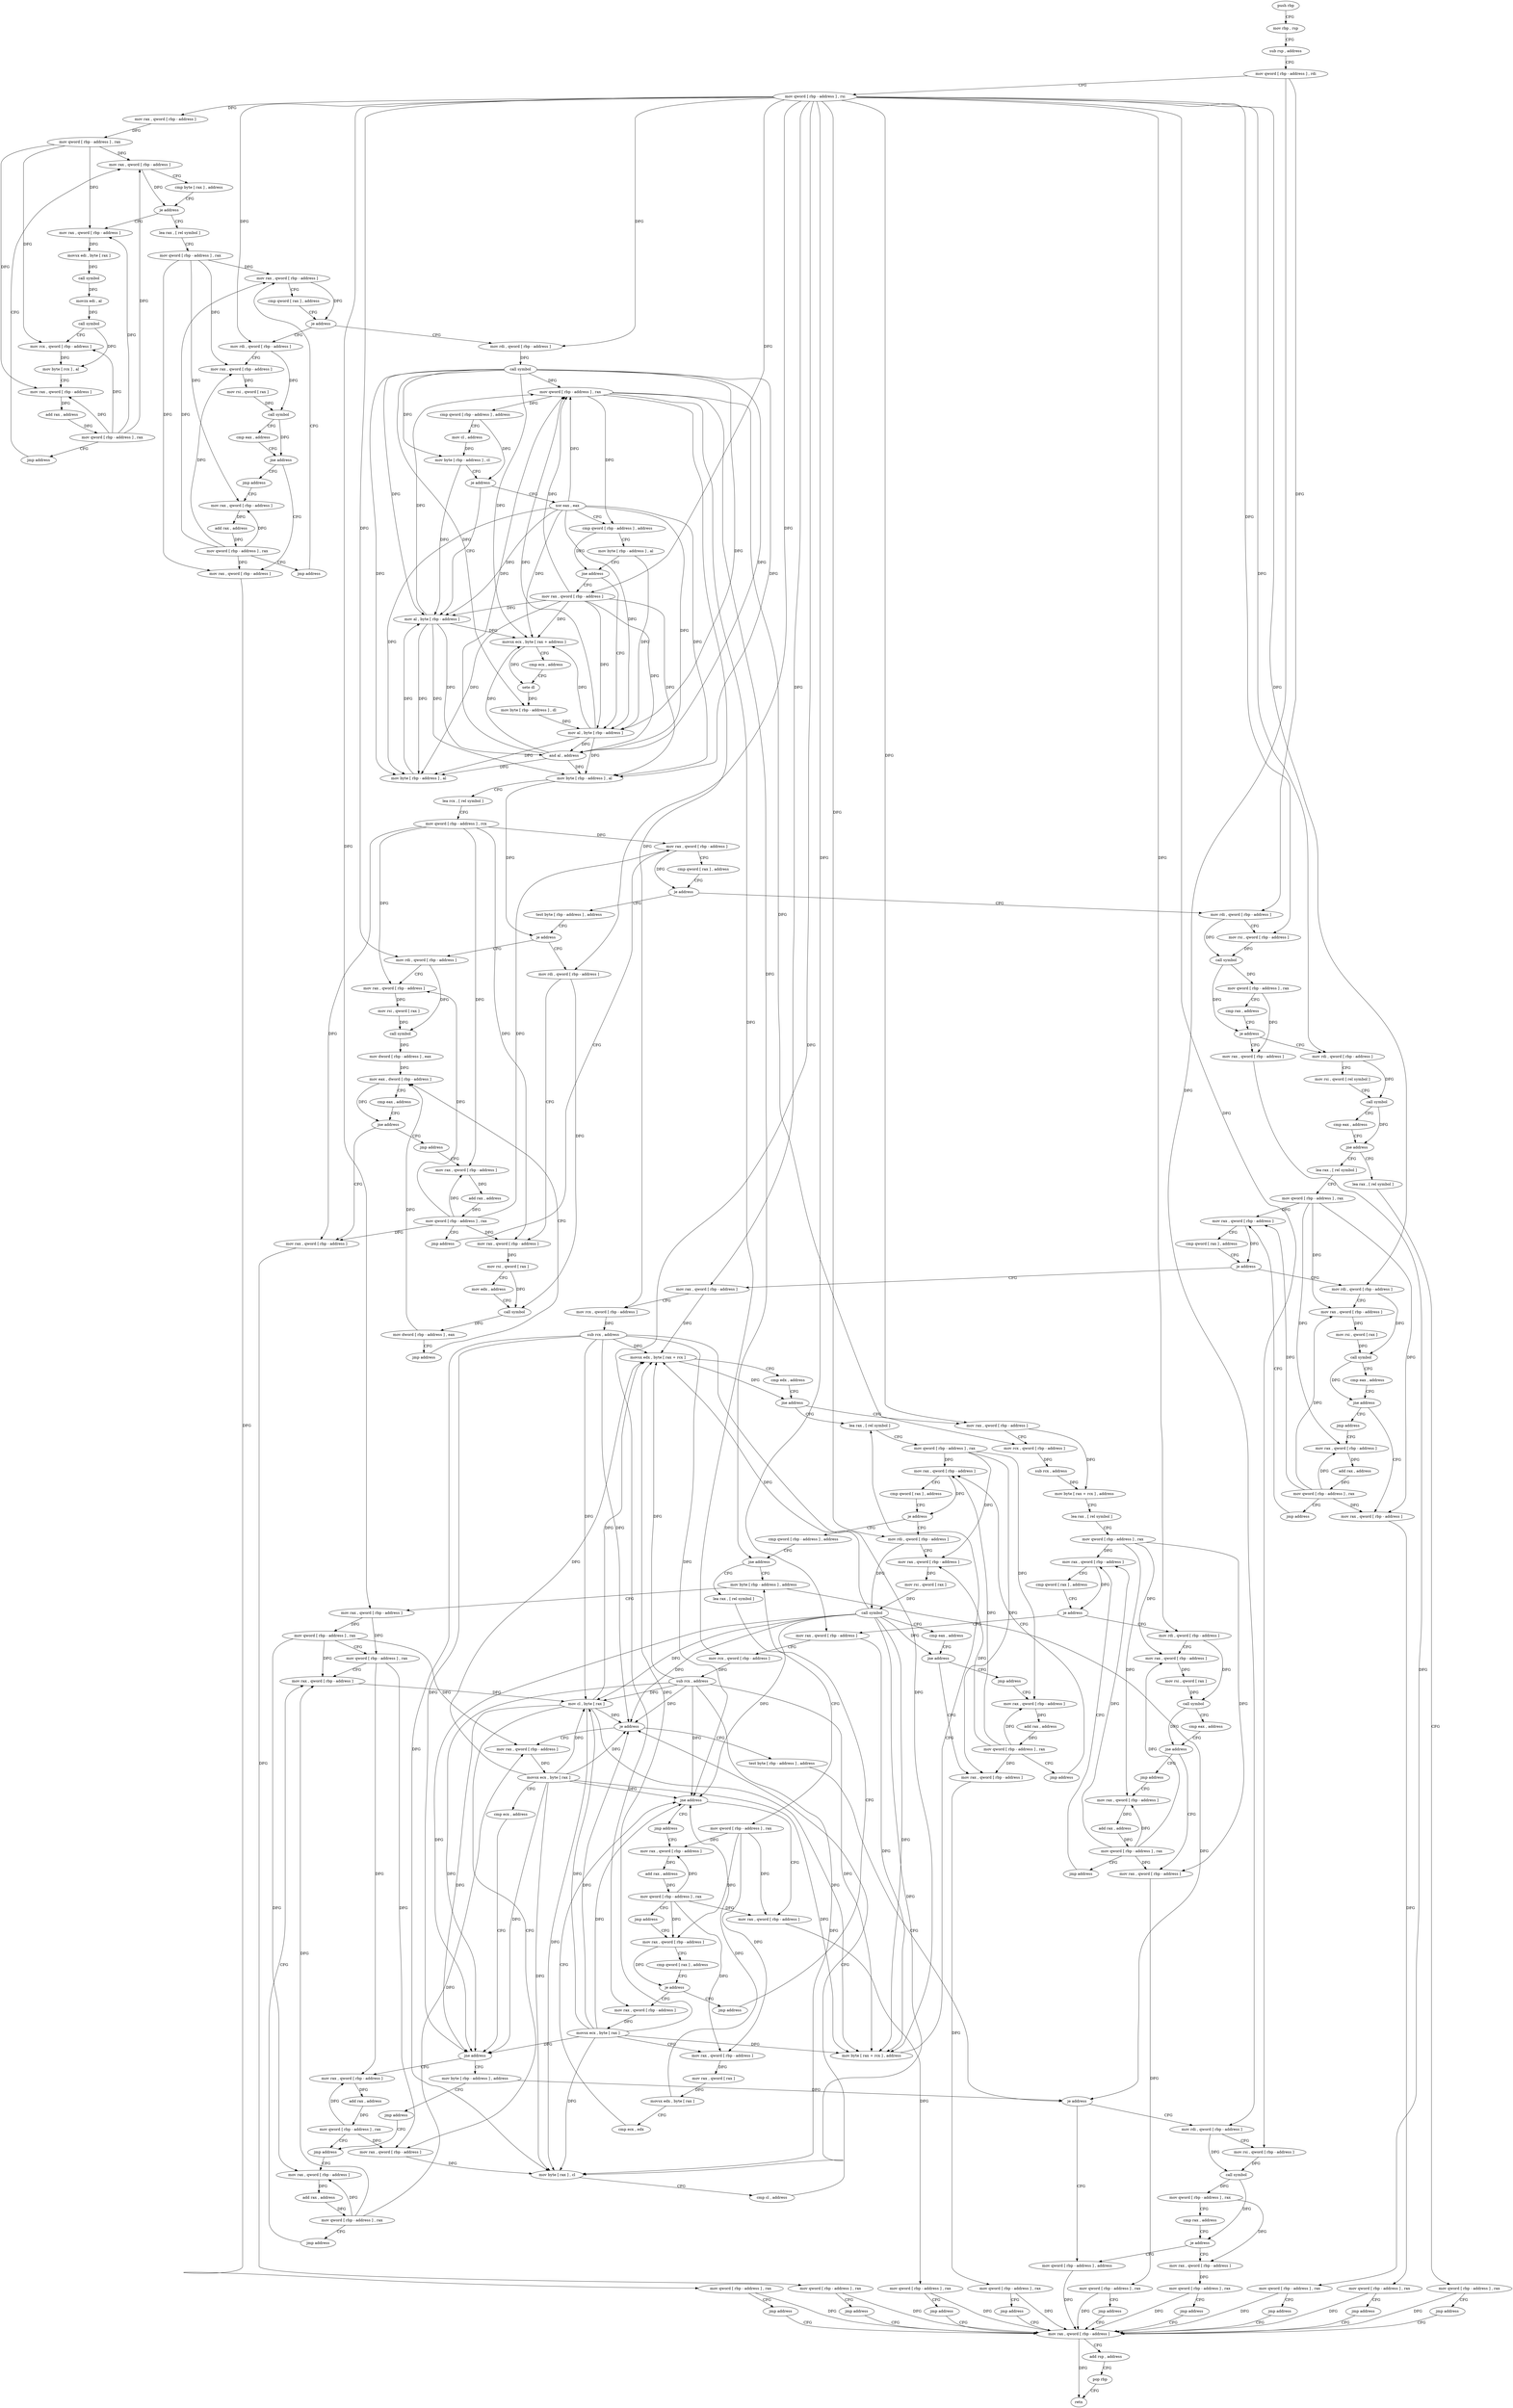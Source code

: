 digraph "func" {
"362544" [label = "push rbp" ]
"362545" [label = "mov rbp , rsp" ]
"362548" [label = "sub rsp , address" ]
"362552" [label = "mov qword [ rbp - address ] , rdi" ]
"362556" [label = "mov qword [ rbp - address ] , rsi" ]
"362560" [label = "mov rax , qword [ rbp - address ]" ]
"362564" [label = "mov qword [ rbp - address ] , rax" ]
"362568" [label = "mov rax , qword [ rbp - address ]" ]
"362626" [label = "lea rax , [ rel symbol ]" ]
"362633" [label = "mov qword [ rbp - address ] , rax" ]
"362637" [label = "mov rax , qword [ rbp - address ]" ]
"362581" [label = "mov rax , qword [ rbp - address ]" ]
"362585" [label = "movsx edi , byte [ rax ]" ]
"362588" [label = "call symbol" ]
"362593" [label = "movzx edi , al" ]
"362596" [label = "call symbol" ]
"362601" [label = "mov rcx , qword [ rbp - address ]" ]
"362605" [label = "mov byte [ rcx ] , al" ]
"362607" [label = "mov rax , qword [ rbp - address ]" ]
"362611" [label = "add rax , address" ]
"362617" [label = "mov qword [ rbp - address ] , rax" ]
"362621" [label = "jmp address" ]
"362713" [label = "mov rdi , qword [ rbp - address ]" ]
"362717" [label = "call symbol" ]
"362722" [label = "mov qword [ rbp - address ] , rax" ]
"362726" [label = "cmp qword [ rbp - address ] , address" ]
"362731" [label = "mov cl , address" ]
"362733" [label = "mov byte [ rbp - address ] , cl" ]
"362736" [label = "je address" ]
"362781" [label = "mov al , byte [ rbp - address ]" ]
"362742" [label = "xor eax , eax" ]
"362651" [label = "mov rdi , qword [ rbp - address ]" ]
"362655" [label = "mov rax , qword [ rbp - address ]" ]
"362659" [label = "mov rsi , qword [ rax ]" ]
"362662" [label = "call symbol" ]
"362667" [label = "cmp eax , address" ]
"362670" [label = "jne address" ]
"362689" [label = "jmp address" ]
"362676" [label = "mov rax , qword [ rbp - address ]" ]
"362572" [label = "cmp byte [ rax ] , address" ]
"362575" [label = "je address" ]
"362784" [label = "and al , address" ]
"362786" [label = "mov byte [ rbp - address ] , al" ]
"362789" [label = "lea rcx , [ rel symbol ]" ]
"362796" [label = "mov qword [ rbp - address ] , rcx" ]
"362800" [label = "mov rax , qword [ rbp - address ]" ]
"362744" [label = "cmp qword [ rbp - address ] , address" ]
"362749" [label = "mov byte [ rbp - address ] , al" ]
"362752" [label = "jne address" ]
"362775" [label = "mov al , byte [ rbp - address ]" ]
"362758" [label = "mov rax , qword [ rbp - address ]" ]
"362694" [label = "mov rax , qword [ rbp - address ]" ]
"362680" [label = "mov qword [ rbp - address ] , rax" ]
"362684" [label = "jmp address" ]
"363590" [label = "mov rax , qword [ rbp - address ]" ]
"362921" [label = "mov rdi , qword [ rbp - address ]" ]
"362925" [label = "mov rsi , qword [ rbp - address ]" ]
"362929" [label = "call symbol" ]
"362934" [label = "mov qword [ rbp - address ] , rax" ]
"362938" [label = "cmp rax , address" ]
"362942" [label = "je address" ]
"362961" [label = "mov rdi , qword [ rbp - address ]" ]
"362948" [label = "mov rax , qword [ rbp - address ]" ]
"362814" [label = "test byte [ rbp - address ] , address" ]
"362818" [label = "je address" ]
"362853" [label = "mov rdi , qword [ rbp - address ]" ]
"362824" [label = "mov rdi , qword [ rbp - address ]" ]
"362778" [label = "mov byte [ rbp - address ] , al" ]
"362762" [label = "movsx ecx , byte [ rax + address ]" ]
"362766" [label = "cmp ecx , address" ]
"362769" [label = "sete dl" ]
"362772" [label = "mov byte [ rbp - address ] , dl" ]
"362698" [label = "add rax , address" ]
"362704" [label = "mov qword [ rbp - address ] , rax" ]
"362708" [label = "jmp address" ]
"363594" [label = "add rsp , address" ]
"363598" [label = "pop rbp" ]
"363599" [label = "retn" ]
"362965" [label = "mov rsi , qword [ rel symbol ]" ]
"362972" [label = "call symbol" ]
"362977" [label = "cmp eax , address" ]
"362980" [label = "jne address" ]
"363002" [label = "lea rax , [ rel symbol ]" ]
"362986" [label = "lea rax , [ rel symbol ]" ]
"362952" [label = "mov qword [ rbp - address ] , rax" ]
"362956" [label = "jmp address" ]
"362857" [label = "mov rax , qword [ rbp - address ]" ]
"362861" [label = "mov rsi , qword [ rax ]" ]
"362864" [label = "call symbol" ]
"362869" [label = "mov dword [ rbp - address ] , eax" ]
"362872" [label = "mov eax , dword [ rbp - address ]" ]
"362828" [label = "mov rax , qword [ rbp - address ]" ]
"362832" [label = "mov rsi , qword [ rax ]" ]
"362835" [label = "mov edx , address" ]
"362840" [label = "call symbol" ]
"362845" [label = "mov dword [ rbp - address ] , eax" ]
"362848" [label = "jmp address" ]
"362641" [label = "cmp qword [ rax ] , address" ]
"362645" [label = "je address" ]
"363009" [label = "mov qword [ rbp - address ] , rax" ]
"363013" [label = "mov rax , qword [ rbp - address ]" ]
"362993" [label = "mov qword [ rbp - address ] , rax" ]
"362997" [label = "jmp address" ]
"362897" [label = "jmp address" ]
"362902" [label = "mov rax , qword [ rbp - address ]" ]
"362884" [label = "mov rax , qword [ rbp - address ]" ]
"362888" [label = "mov qword [ rbp - address ] , rax" ]
"362892" [label = "jmp address" ]
"362875" [label = "cmp eax , address" ]
"362878" [label = "jne address" ]
"363089" [label = "mov rax , qword [ rbp - address ]" ]
"363093" [label = "mov rcx , qword [ rbp - address ]" ]
"363097" [label = "sub rcx , address" ]
"363104" [label = "movsx edx , byte [ rax + rcx ]" ]
"363108" [label = "cmp edx , address" ]
"363111" [label = "jne address" ]
"363242" [label = "lea rax , [ rel symbol ]" ]
"363117" [label = "mov rax , qword [ rbp - address ]" ]
"363027" [label = "mov rdi , qword [ rbp - address ]" ]
"363031" [label = "mov rax , qword [ rbp - address ]" ]
"363035" [label = "mov rsi , qword [ rax ]" ]
"363038" [label = "call symbol" ]
"363043" [label = "cmp eax , address" ]
"363046" [label = "jne address" ]
"363065" [label = "jmp address" ]
"363052" [label = "mov rax , qword [ rbp - address ]" ]
"362906" [label = "add rax , address" ]
"362912" [label = "mov qword [ rbp - address ] , rax" ]
"362916" [label = "jmp address" ]
"363249" [label = "mov qword [ rbp - address ] , rax" ]
"363253" [label = "mov rax , qword [ rbp - address ]" ]
"363121" [label = "mov rcx , qword [ rbp - address ]" ]
"363125" [label = "sub rcx , address" ]
"363132" [label = "mov byte [ rax + rcx ] , address" ]
"363136" [label = "lea rax , [ rel symbol ]" ]
"363143" [label = "mov qword [ rbp - address ] , rax" ]
"363147" [label = "mov rax , qword [ rbp - address ]" ]
"363070" [label = "mov rax , qword [ rbp - address ]" ]
"363056" [label = "mov qword [ rbp - address ] , rax" ]
"363060" [label = "jmp address" ]
"362804" [label = "cmp qword [ rax ] , address" ]
"362808" [label = "je address" ]
"363329" [label = "cmp qword [ rbp - address ] , address" ]
"363334" [label = "jne address" ]
"363432" [label = "mov byte [ rbp - address ] , address" ]
"363340" [label = "lea rax , [ rel symbol ]" ]
"363267" [label = "mov rdi , qword [ rbp - address ]" ]
"363271" [label = "mov rax , qword [ rbp - address ]" ]
"363275" [label = "mov rsi , qword [ rax ]" ]
"363278" [label = "call symbol" ]
"363283" [label = "cmp eax , address" ]
"363286" [label = "jne address" ]
"363305" [label = "jmp address" ]
"363292" [label = "mov rax , qword [ rbp - address ]" ]
"363223" [label = "mov rax , qword [ rbp - address ]" ]
"363227" [label = "mov rcx , qword [ rbp - address ]" ]
"363231" [label = "sub rcx , address" ]
"363238" [label = "mov byte [ rax + rcx ] , address" ]
"363161" [label = "mov rdi , qword [ rbp - address ]" ]
"363165" [label = "mov rax , qword [ rbp - address ]" ]
"363169" [label = "mov rsi , qword [ rax ]" ]
"363172" [label = "call symbol" ]
"363177" [label = "cmp eax , address" ]
"363180" [label = "jne address" ]
"363199" [label = "jmp address" ]
"363186" [label = "mov rax , qword [ rbp - address ]" ]
"363074" [label = "add rax , address" ]
"363080" [label = "mov qword [ rbp - address ] , rax" ]
"363084" [label = "jmp address" ]
"363436" [label = "mov rax , qword [ rbp - address ]" ]
"363440" [label = "mov qword [ rbp - address ] , rax" ]
"363444" [label = "mov qword [ rbp - address ] , rax" ]
"363448" [label = "mov rax , qword [ rbp - address ]" ]
"363347" [label = "mov qword [ rbp - address ] , rax" ]
"363351" [label = "mov rax , qword [ rbp - address ]" ]
"363310" [label = "mov rax , qword [ rbp - address ]" ]
"363296" [label = "mov qword [ rbp - address ] , rax" ]
"363300" [label = "jmp address" ]
"363204" [label = "mov rax , qword [ rbp - address ]" ]
"363190" [label = "mov qword [ rbp - address ] , rax" ]
"363194" [label = "jmp address" ]
"363017" [label = "cmp qword [ rax ] , address" ]
"363021" [label = "je address" ]
"363532" [label = "test byte [ rbp - address ] , address" ]
"363536" [label = "je address" ]
"363582" [label = "mov qword [ rbp - address ] , address" ]
"363542" [label = "mov rdi , qword [ rbp - address ]" ]
"363469" [label = "mov rax , qword [ rbp - address ]" ]
"363473" [label = "movsx ecx , byte [ rax ]" ]
"363476" [label = "cmp ecx , address" ]
"363479" [label = "jne address" ]
"363494" [label = "mov rax , qword [ rbp - address ]" ]
"363485" [label = "mov byte [ rbp - address ] , address" ]
"363427" [label = "jmp address" ]
"363365" [label = "mov rax , qword [ rbp - address ]" ]
"363369" [label = "movsx ecx , byte [ rax ]" ]
"363372" [label = "mov rax , qword [ rbp - address ]" ]
"363376" [label = "mov rax , qword [ rax ]" ]
"363379" [label = "movsx edx , byte [ rax ]" ]
"363382" [label = "cmp ecx , edx" ]
"363384" [label = "jne address" ]
"363403" [label = "jmp address" ]
"363390" [label = "mov rax , qword [ rbp - address ]" ]
"363314" [label = "add rax , address" ]
"363320" [label = "mov qword [ rbp - address ] , rax" ]
"363324" [label = "jmp address" ]
"363208" [label = "add rax , address" ]
"363214" [label = "mov qword [ rbp - address ] , rax" ]
"363218" [label = "jmp address" ]
"363546" [label = "mov rsi , qword [ rbp - address ]" ]
"363550" [label = "call symbol" ]
"363555" [label = "mov qword [ rbp - address ] , rax" ]
"363559" [label = "cmp rax , address" ]
"363563" [label = "je address" ]
"363569" [label = "mov rax , qword [ rbp - address ]" ]
"363498" [label = "add rax , address" ]
"363504" [label = "mov qword [ rbp - address ] , rax" ]
"363508" [label = "jmp address" ]
"363489" [label = "jmp address" ]
"363408" [label = "mov rax , qword [ rbp - address ]" ]
"363394" [label = "mov qword [ rbp - address ] , rax" ]
"363398" [label = "jmp address" ]
"363257" [label = "cmp qword [ rax ] , address" ]
"363261" [label = "je address" ]
"363151" [label = "cmp qword [ rax ] , address" ]
"363155" [label = "je address" ]
"363573" [label = "mov qword [ rbp - address ] , rax" ]
"363577" [label = "jmp address" ]
"363513" [label = "mov rax , qword [ rbp - address ]" ]
"363517" [label = "add rax , address" ]
"363523" [label = "mov qword [ rbp - address ] , rax" ]
"363527" [label = "jmp address" ]
"363412" [label = "add rax , address" ]
"363418" [label = "mov qword [ rbp - address ] , rax" ]
"363422" [label = "jmp address" ]
"363452" [label = "mov cl , byte [ rax ]" ]
"363454" [label = "mov rax , qword [ rbp - address ]" ]
"363458" [label = "mov byte [ rax ] , cl" ]
"363460" [label = "cmp cl , address" ]
"363463" [label = "je address" ]
"363355" [label = "cmp qword [ rax ] , address" ]
"363359" [label = "je address" ]
"362544" -> "362545" [ label = "CFG" ]
"362545" -> "362548" [ label = "CFG" ]
"362548" -> "362552" [ label = "CFG" ]
"362552" -> "362556" [ label = "CFG" ]
"362552" -> "362921" [ label = "DFG" ]
"362552" -> "363542" [ label = "DFG" ]
"362556" -> "362560" [ label = "DFG" ]
"362556" -> "362713" [ label = "DFG" ]
"362556" -> "362651" [ label = "DFG" ]
"362556" -> "362758" [ label = "DFG" ]
"362556" -> "362925" [ label = "DFG" ]
"362556" -> "362961" [ label = "DFG" ]
"362556" -> "362853" [ label = "DFG" ]
"362556" -> "362824" [ label = "DFG" ]
"362556" -> "363089" [ label = "DFG" ]
"362556" -> "363027" [ label = "DFG" ]
"362556" -> "363117" [ label = "DFG" ]
"362556" -> "363267" [ label = "DFG" ]
"362556" -> "363223" [ label = "DFG" ]
"362556" -> "363161" [ label = "DFG" ]
"362556" -> "363436" [ label = "DFG" ]
"362556" -> "363365" [ label = "DFG" ]
"362556" -> "363546" [ label = "DFG" ]
"362560" -> "362564" [ label = "DFG" ]
"362564" -> "362568" [ label = "DFG" ]
"362564" -> "362581" [ label = "DFG" ]
"362564" -> "362601" [ label = "DFG" ]
"362564" -> "362607" [ label = "DFG" ]
"362568" -> "362572" [ label = "CFG" ]
"362568" -> "362575" [ label = "DFG" ]
"362626" -> "362633" [ label = "CFG" ]
"362633" -> "362637" [ label = "DFG" ]
"362633" -> "362655" [ label = "DFG" ]
"362633" -> "362676" [ label = "DFG" ]
"362633" -> "362694" [ label = "DFG" ]
"362637" -> "362641" [ label = "CFG" ]
"362637" -> "362645" [ label = "DFG" ]
"362581" -> "362585" [ label = "DFG" ]
"362585" -> "362588" [ label = "DFG" ]
"362588" -> "362593" [ label = "DFG" ]
"362593" -> "362596" [ label = "DFG" ]
"362596" -> "362601" [ label = "CFG" ]
"362596" -> "362605" [ label = "DFG" ]
"362601" -> "362605" [ label = "DFG" ]
"362605" -> "362607" [ label = "CFG" ]
"362607" -> "362611" [ label = "DFG" ]
"362611" -> "362617" [ label = "DFG" ]
"362617" -> "362621" [ label = "CFG" ]
"362617" -> "362568" [ label = "DFG" ]
"362617" -> "362581" [ label = "DFG" ]
"362617" -> "362601" [ label = "DFG" ]
"362617" -> "362607" [ label = "DFG" ]
"362621" -> "362568" [ label = "CFG" ]
"362713" -> "362717" [ label = "DFG" ]
"362717" -> "362722" [ label = "DFG" ]
"362717" -> "362781" [ label = "DFG" ]
"362717" -> "362784" [ label = "DFG" ]
"362717" -> "362786" [ label = "DFG" ]
"362717" -> "362775" [ label = "DFG" ]
"362717" -> "362778" [ label = "DFG" ]
"362717" -> "362762" [ label = "DFG" ]
"362717" -> "362733" [ label = "DFG" ]
"362717" -> "362772" [ label = "DFG" ]
"362722" -> "362726" [ label = "DFG" ]
"362722" -> "362744" [ label = "DFG" ]
"362722" -> "363093" [ label = "DFG" ]
"362722" -> "363121" [ label = "DFG" ]
"362722" -> "363334" [ label = "DFG" ]
"362722" -> "363227" [ label = "DFG" ]
"362726" -> "362731" [ label = "CFG" ]
"362726" -> "362736" [ label = "DFG" ]
"362731" -> "362733" [ label = "DFG" ]
"362733" -> "362736" [ label = "CFG" ]
"362733" -> "362781" [ label = "DFG" ]
"362736" -> "362781" [ label = "CFG" ]
"362736" -> "362742" [ label = "CFG" ]
"362781" -> "362784" [ label = "DFG" ]
"362781" -> "362722" [ label = "DFG" ]
"362781" -> "362786" [ label = "DFG" ]
"362781" -> "362778" [ label = "DFG" ]
"362781" -> "362762" [ label = "DFG" ]
"362742" -> "362744" [ label = "CFG" ]
"362742" -> "362722" [ label = "DFG" ]
"362742" -> "362784" [ label = "DFG" ]
"362742" -> "362786" [ label = "DFG" ]
"362742" -> "362781" [ label = "DFG" ]
"362742" -> "362775" [ label = "DFG" ]
"362742" -> "362778" [ label = "DFG" ]
"362742" -> "362762" [ label = "DFG" ]
"362651" -> "362655" [ label = "CFG" ]
"362651" -> "362662" [ label = "DFG" ]
"362655" -> "362659" [ label = "DFG" ]
"362659" -> "362662" [ label = "DFG" ]
"362662" -> "362667" [ label = "CFG" ]
"362662" -> "362670" [ label = "DFG" ]
"362667" -> "362670" [ label = "CFG" ]
"362670" -> "362689" [ label = "CFG" ]
"362670" -> "362676" [ label = "CFG" ]
"362689" -> "362694" [ label = "CFG" ]
"362676" -> "362680" [ label = "DFG" ]
"362572" -> "362575" [ label = "CFG" ]
"362575" -> "362626" [ label = "CFG" ]
"362575" -> "362581" [ label = "CFG" ]
"362784" -> "362786" [ label = "DFG" ]
"362784" -> "362722" [ label = "DFG" ]
"362784" -> "362778" [ label = "DFG" ]
"362784" -> "362762" [ label = "DFG" ]
"362786" -> "362789" [ label = "CFG" ]
"362786" -> "362818" [ label = "DFG" ]
"362789" -> "362796" [ label = "CFG" ]
"362796" -> "362800" [ label = "DFG" ]
"362796" -> "362857" [ label = "DFG" ]
"362796" -> "362828" [ label = "DFG" ]
"362796" -> "362884" [ label = "DFG" ]
"362796" -> "362902" [ label = "DFG" ]
"362800" -> "362804" [ label = "CFG" ]
"362800" -> "362808" [ label = "DFG" ]
"362744" -> "362749" [ label = "CFG" ]
"362744" -> "362752" [ label = "DFG" ]
"362749" -> "362752" [ label = "CFG" ]
"362749" -> "362775" [ label = "DFG" ]
"362752" -> "362775" [ label = "CFG" ]
"362752" -> "362758" [ label = "CFG" ]
"362775" -> "362778" [ label = "DFG" ]
"362775" -> "362722" [ label = "DFG" ]
"362775" -> "362784" [ label = "DFG" ]
"362775" -> "362786" [ label = "DFG" ]
"362775" -> "362762" [ label = "DFG" ]
"362758" -> "362762" [ label = "DFG" ]
"362758" -> "362722" [ label = "DFG" ]
"362758" -> "362784" [ label = "DFG" ]
"362758" -> "362786" [ label = "DFG" ]
"362758" -> "362778" [ label = "DFG" ]
"362758" -> "362781" [ label = "DFG" ]
"362758" -> "362775" [ label = "DFG" ]
"362694" -> "362698" [ label = "DFG" ]
"362680" -> "362684" [ label = "CFG" ]
"362680" -> "363590" [ label = "DFG" ]
"362684" -> "363590" [ label = "CFG" ]
"363590" -> "363594" [ label = "CFG" ]
"363590" -> "363599" [ label = "DFG" ]
"362921" -> "362925" [ label = "CFG" ]
"362921" -> "362929" [ label = "DFG" ]
"362925" -> "362929" [ label = "DFG" ]
"362929" -> "362934" [ label = "DFG" ]
"362929" -> "362942" [ label = "DFG" ]
"362934" -> "362938" [ label = "CFG" ]
"362934" -> "362948" [ label = "DFG" ]
"362938" -> "362942" [ label = "CFG" ]
"362942" -> "362961" [ label = "CFG" ]
"362942" -> "362948" [ label = "CFG" ]
"362961" -> "362965" [ label = "CFG" ]
"362961" -> "362972" [ label = "DFG" ]
"362948" -> "362952" [ label = "DFG" ]
"362814" -> "362818" [ label = "CFG" ]
"362818" -> "362853" [ label = "CFG" ]
"362818" -> "362824" [ label = "CFG" ]
"362853" -> "362857" [ label = "CFG" ]
"362853" -> "362864" [ label = "DFG" ]
"362824" -> "362828" [ label = "CFG" ]
"362824" -> "362840" [ label = "DFG" ]
"362778" -> "362781" [ label = "DFG" ]
"362762" -> "362766" [ label = "CFG" ]
"362762" -> "362769" [ label = "DFG" ]
"362766" -> "362769" [ label = "CFG" ]
"362769" -> "362772" [ label = "DFG" ]
"362772" -> "362775" [ label = "DFG" ]
"362698" -> "362704" [ label = "DFG" ]
"362704" -> "362708" [ label = "CFG" ]
"362704" -> "362637" [ label = "DFG" ]
"362704" -> "362655" [ label = "DFG" ]
"362704" -> "362676" [ label = "DFG" ]
"362704" -> "362694" [ label = "DFG" ]
"362708" -> "362637" [ label = "CFG" ]
"363594" -> "363598" [ label = "CFG" ]
"363598" -> "363599" [ label = "CFG" ]
"362965" -> "362972" [ label = "CFG" ]
"362972" -> "362977" [ label = "CFG" ]
"362972" -> "362980" [ label = "DFG" ]
"362977" -> "362980" [ label = "CFG" ]
"362980" -> "363002" [ label = "CFG" ]
"362980" -> "362986" [ label = "CFG" ]
"363002" -> "363009" [ label = "CFG" ]
"362986" -> "362993" [ label = "CFG" ]
"362952" -> "362956" [ label = "CFG" ]
"362952" -> "363590" [ label = "DFG" ]
"362956" -> "363590" [ label = "CFG" ]
"362857" -> "362861" [ label = "DFG" ]
"362861" -> "362864" [ label = "DFG" ]
"362864" -> "362869" [ label = "DFG" ]
"362869" -> "362872" [ label = "DFG" ]
"362872" -> "362875" [ label = "CFG" ]
"362872" -> "362878" [ label = "DFG" ]
"362828" -> "362832" [ label = "DFG" ]
"362832" -> "362835" [ label = "CFG" ]
"362832" -> "362840" [ label = "DFG" ]
"362835" -> "362840" [ label = "CFG" ]
"362840" -> "362845" [ label = "DFG" ]
"362845" -> "362848" [ label = "CFG" ]
"362845" -> "362872" [ label = "DFG" ]
"362848" -> "362872" [ label = "CFG" ]
"362641" -> "362645" [ label = "CFG" ]
"362645" -> "362713" [ label = "CFG" ]
"362645" -> "362651" [ label = "CFG" ]
"363009" -> "363013" [ label = "DFG" ]
"363009" -> "363031" [ label = "DFG" ]
"363009" -> "363052" [ label = "DFG" ]
"363009" -> "363070" [ label = "DFG" ]
"363013" -> "363017" [ label = "CFG" ]
"363013" -> "363021" [ label = "DFG" ]
"362993" -> "362997" [ label = "CFG" ]
"362993" -> "363590" [ label = "DFG" ]
"362997" -> "363590" [ label = "CFG" ]
"362897" -> "362902" [ label = "CFG" ]
"362902" -> "362906" [ label = "DFG" ]
"362884" -> "362888" [ label = "DFG" ]
"362888" -> "362892" [ label = "CFG" ]
"362888" -> "363590" [ label = "DFG" ]
"362892" -> "363590" [ label = "CFG" ]
"362875" -> "362878" [ label = "CFG" ]
"362878" -> "362897" [ label = "CFG" ]
"362878" -> "362884" [ label = "CFG" ]
"363089" -> "363093" [ label = "CFG" ]
"363089" -> "363104" [ label = "DFG" ]
"363093" -> "363097" [ label = "DFG" ]
"363097" -> "363104" [ label = "DFG" ]
"363097" -> "363238" [ label = "DFG" ]
"363097" -> "363452" [ label = "DFG" ]
"363097" -> "363458" [ label = "DFG" ]
"363097" -> "363463" [ label = "DFG" ]
"363097" -> "363479" [ label = "DFG" ]
"363097" -> "363384" [ label = "DFG" ]
"363104" -> "363108" [ label = "CFG" ]
"363104" -> "363111" [ label = "DFG" ]
"363108" -> "363111" [ label = "CFG" ]
"363111" -> "363242" [ label = "CFG" ]
"363111" -> "363117" [ label = "CFG" ]
"363242" -> "363249" [ label = "CFG" ]
"363117" -> "363121" [ label = "CFG" ]
"363117" -> "363132" [ label = "DFG" ]
"363027" -> "363031" [ label = "CFG" ]
"363027" -> "363038" [ label = "DFG" ]
"363031" -> "363035" [ label = "DFG" ]
"363035" -> "363038" [ label = "DFG" ]
"363038" -> "363043" [ label = "CFG" ]
"363038" -> "363046" [ label = "DFG" ]
"363043" -> "363046" [ label = "CFG" ]
"363046" -> "363065" [ label = "CFG" ]
"363046" -> "363052" [ label = "CFG" ]
"363065" -> "363070" [ label = "CFG" ]
"363052" -> "363056" [ label = "DFG" ]
"362906" -> "362912" [ label = "DFG" ]
"362912" -> "362916" [ label = "CFG" ]
"362912" -> "362800" [ label = "DFG" ]
"362912" -> "362857" [ label = "DFG" ]
"362912" -> "362828" [ label = "DFG" ]
"362912" -> "362884" [ label = "DFG" ]
"362912" -> "362902" [ label = "DFG" ]
"362916" -> "362800" [ label = "CFG" ]
"363249" -> "363253" [ label = "DFG" ]
"363249" -> "363271" [ label = "DFG" ]
"363249" -> "363292" [ label = "DFG" ]
"363249" -> "363310" [ label = "DFG" ]
"363253" -> "363257" [ label = "CFG" ]
"363253" -> "363261" [ label = "DFG" ]
"363121" -> "363125" [ label = "DFG" ]
"363125" -> "363132" [ label = "DFG" ]
"363132" -> "363136" [ label = "CFG" ]
"363136" -> "363143" [ label = "CFG" ]
"363143" -> "363147" [ label = "DFG" ]
"363143" -> "363165" [ label = "DFG" ]
"363143" -> "363186" [ label = "DFG" ]
"363143" -> "363204" [ label = "DFG" ]
"363147" -> "363151" [ label = "CFG" ]
"363147" -> "363155" [ label = "DFG" ]
"363070" -> "363074" [ label = "DFG" ]
"363056" -> "363060" [ label = "CFG" ]
"363056" -> "363590" [ label = "DFG" ]
"363060" -> "363590" [ label = "CFG" ]
"362804" -> "362808" [ label = "CFG" ]
"362808" -> "362921" [ label = "CFG" ]
"362808" -> "362814" [ label = "CFG" ]
"363329" -> "363334" [ label = "CFG" ]
"363334" -> "363432" [ label = "CFG" ]
"363334" -> "363340" [ label = "CFG" ]
"363432" -> "363436" [ label = "CFG" ]
"363432" -> "363536" [ label = "DFG" ]
"363340" -> "363347" [ label = "CFG" ]
"363267" -> "363271" [ label = "CFG" ]
"363267" -> "363278" [ label = "DFG" ]
"363271" -> "363275" [ label = "DFG" ]
"363275" -> "363278" [ label = "DFG" ]
"363278" -> "363283" [ label = "CFG" ]
"363278" -> "363104" [ label = "DFG" ]
"363278" -> "363286" [ label = "DFG" ]
"363278" -> "363238" [ label = "DFG" ]
"363278" -> "363452" [ label = "DFG" ]
"363278" -> "363458" [ label = "DFG" ]
"363278" -> "363463" [ label = "DFG" ]
"363278" -> "363479" [ label = "DFG" ]
"363278" -> "363384" [ label = "DFG" ]
"363283" -> "363286" [ label = "CFG" ]
"363286" -> "363305" [ label = "CFG" ]
"363286" -> "363292" [ label = "CFG" ]
"363305" -> "363310" [ label = "CFG" ]
"363292" -> "363296" [ label = "DFG" ]
"363223" -> "363227" [ label = "CFG" ]
"363223" -> "363238" [ label = "DFG" ]
"363227" -> "363231" [ label = "DFG" ]
"363231" -> "363238" [ label = "DFG" ]
"363231" -> "363104" [ label = "DFG" ]
"363231" -> "363452" [ label = "DFG" ]
"363231" -> "363458" [ label = "DFG" ]
"363231" -> "363463" [ label = "DFG" ]
"363231" -> "363479" [ label = "DFG" ]
"363231" -> "363384" [ label = "DFG" ]
"363238" -> "363242" [ label = "CFG" ]
"363161" -> "363165" [ label = "CFG" ]
"363161" -> "363172" [ label = "DFG" ]
"363165" -> "363169" [ label = "DFG" ]
"363169" -> "363172" [ label = "DFG" ]
"363172" -> "363177" [ label = "CFG" ]
"363172" -> "363180" [ label = "DFG" ]
"363177" -> "363180" [ label = "CFG" ]
"363180" -> "363199" [ label = "CFG" ]
"363180" -> "363186" [ label = "CFG" ]
"363199" -> "363204" [ label = "CFG" ]
"363186" -> "363190" [ label = "DFG" ]
"363074" -> "363080" [ label = "DFG" ]
"363080" -> "363084" [ label = "CFG" ]
"363080" -> "363013" [ label = "DFG" ]
"363080" -> "363031" [ label = "DFG" ]
"363080" -> "363052" [ label = "DFG" ]
"363080" -> "363070" [ label = "DFG" ]
"363084" -> "363013" [ label = "CFG" ]
"363436" -> "363440" [ label = "DFG" ]
"363436" -> "363444" [ label = "DFG" ]
"363440" -> "363444" [ label = "CFG" ]
"363440" -> "363448" [ label = "DFG" ]
"363440" -> "363469" [ label = "DFG" ]
"363440" -> "363513" [ label = "DFG" ]
"363444" -> "363448" [ label = "CFG" ]
"363444" -> "363454" [ label = "DFG" ]
"363444" -> "363494" [ label = "DFG" ]
"363448" -> "363452" [ label = "DFG" ]
"363347" -> "363351" [ label = "DFG" ]
"363347" -> "363372" [ label = "DFG" ]
"363347" -> "363390" [ label = "DFG" ]
"363347" -> "363408" [ label = "DFG" ]
"363351" -> "363355" [ label = "CFG" ]
"363351" -> "363359" [ label = "DFG" ]
"363310" -> "363314" [ label = "DFG" ]
"363296" -> "363300" [ label = "CFG" ]
"363296" -> "363590" [ label = "DFG" ]
"363300" -> "363590" [ label = "CFG" ]
"363204" -> "363208" [ label = "DFG" ]
"363190" -> "363194" [ label = "CFG" ]
"363190" -> "363590" [ label = "DFG" ]
"363194" -> "363590" [ label = "CFG" ]
"363017" -> "363021" [ label = "CFG" ]
"363021" -> "363089" [ label = "CFG" ]
"363021" -> "363027" [ label = "CFG" ]
"363532" -> "363536" [ label = "CFG" ]
"363536" -> "363582" [ label = "CFG" ]
"363536" -> "363542" [ label = "CFG" ]
"363582" -> "363590" [ label = "DFG" ]
"363542" -> "363546" [ label = "CFG" ]
"363542" -> "363550" [ label = "DFG" ]
"363469" -> "363473" [ label = "DFG" ]
"363473" -> "363476" [ label = "CFG" ]
"363473" -> "363104" [ label = "DFG" ]
"363473" -> "363238" [ label = "DFG" ]
"363473" -> "363458" [ label = "DFG" ]
"363473" -> "363463" [ label = "DFG" ]
"363473" -> "363452" [ label = "DFG" ]
"363473" -> "363479" [ label = "DFG" ]
"363473" -> "363384" [ label = "DFG" ]
"363476" -> "363479" [ label = "CFG" ]
"363479" -> "363494" [ label = "CFG" ]
"363479" -> "363485" [ label = "CFG" ]
"363494" -> "363498" [ label = "DFG" ]
"363485" -> "363489" [ label = "CFG" ]
"363485" -> "363536" [ label = "DFG" ]
"363427" -> "363432" [ label = "CFG" ]
"363365" -> "363369" [ label = "DFG" ]
"363369" -> "363372" [ label = "CFG" ]
"363369" -> "363104" [ label = "DFG" ]
"363369" -> "363238" [ label = "DFG" ]
"363369" -> "363458" [ label = "DFG" ]
"363369" -> "363463" [ label = "DFG" ]
"363369" -> "363479" [ label = "DFG" ]
"363369" -> "363452" [ label = "DFG" ]
"363369" -> "363384" [ label = "DFG" ]
"363372" -> "363376" [ label = "DFG" ]
"363376" -> "363379" [ label = "DFG" ]
"363379" -> "363382" [ label = "CFG" ]
"363379" -> "363384" [ label = "DFG" ]
"363382" -> "363384" [ label = "CFG" ]
"363384" -> "363403" [ label = "CFG" ]
"363384" -> "363390" [ label = "CFG" ]
"363403" -> "363408" [ label = "CFG" ]
"363390" -> "363394" [ label = "DFG" ]
"363314" -> "363320" [ label = "DFG" ]
"363320" -> "363324" [ label = "CFG" ]
"363320" -> "363253" [ label = "DFG" ]
"363320" -> "363271" [ label = "DFG" ]
"363320" -> "363292" [ label = "DFG" ]
"363320" -> "363310" [ label = "DFG" ]
"363324" -> "363253" [ label = "CFG" ]
"363208" -> "363214" [ label = "DFG" ]
"363214" -> "363218" [ label = "CFG" ]
"363214" -> "363147" [ label = "DFG" ]
"363214" -> "363165" [ label = "DFG" ]
"363214" -> "363186" [ label = "DFG" ]
"363214" -> "363204" [ label = "DFG" ]
"363218" -> "363147" [ label = "CFG" ]
"363546" -> "363550" [ label = "DFG" ]
"363550" -> "363555" [ label = "DFG" ]
"363550" -> "363563" [ label = "DFG" ]
"363555" -> "363559" [ label = "CFG" ]
"363555" -> "363569" [ label = "DFG" ]
"363559" -> "363563" [ label = "CFG" ]
"363563" -> "363582" [ label = "CFG" ]
"363563" -> "363569" [ label = "CFG" ]
"363569" -> "363573" [ label = "DFG" ]
"363498" -> "363504" [ label = "DFG" ]
"363504" -> "363508" [ label = "CFG" ]
"363504" -> "363454" [ label = "DFG" ]
"363504" -> "363494" [ label = "DFG" ]
"363508" -> "363513" [ label = "CFG" ]
"363489" -> "363508" [ label = "CFG" ]
"363408" -> "363412" [ label = "DFG" ]
"363394" -> "363398" [ label = "CFG" ]
"363394" -> "363590" [ label = "DFG" ]
"363398" -> "363590" [ label = "CFG" ]
"363257" -> "363261" [ label = "CFG" ]
"363261" -> "363329" [ label = "CFG" ]
"363261" -> "363267" [ label = "CFG" ]
"363151" -> "363155" [ label = "CFG" ]
"363155" -> "363223" [ label = "CFG" ]
"363155" -> "363161" [ label = "CFG" ]
"363573" -> "363577" [ label = "CFG" ]
"363573" -> "363590" [ label = "DFG" ]
"363577" -> "363590" [ label = "CFG" ]
"363513" -> "363517" [ label = "DFG" ]
"363517" -> "363523" [ label = "DFG" ]
"363523" -> "363527" [ label = "CFG" ]
"363523" -> "363448" [ label = "DFG" ]
"363523" -> "363469" [ label = "DFG" ]
"363523" -> "363513" [ label = "DFG" ]
"363527" -> "363448" [ label = "CFG" ]
"363412" -> "363418" [ label = "DFG" ]
"363418" -> "363422" [ label = "CFG" ]
"363418" -> "363351" [ label = "DFG" ]
"363418" -> "363372" [ label = "DFG" ]
"363418" -> "363390" [ label = "DFG" ]
"363418" -> "363408" [ label = "DFG" ]
"363422" -> "363351" [ label = "CFG" ]
"363452" -> "363454" [ label = "CFG" ]
"363452" -> "363104" [ label = "DFG" ]
"363452" -> "363238" [ label = "DFG" ]
"363452" -> "363458" [ label = "DFG" ]
"363452" -> "363463" [ label = "DFG" ]
"363452" -> "363479" [ label = "DFG" ]
"363454" -> "363458" [ label = "DFG" ]
"363458" -> "363460" [ label = "CFG" ]
"363460" -> "363463" [ label = "CFG" ]
"363463" -> "363532" [ label = "CFG" ]
"363463" -> "363469" [ label = "CFG" ]
"363355" -> "363359" [ label = "CFG" ]
"363359" -> "363427" [ label = "CFG" ]
"363359" -> "363365" [ label = "CFG" ]
}
